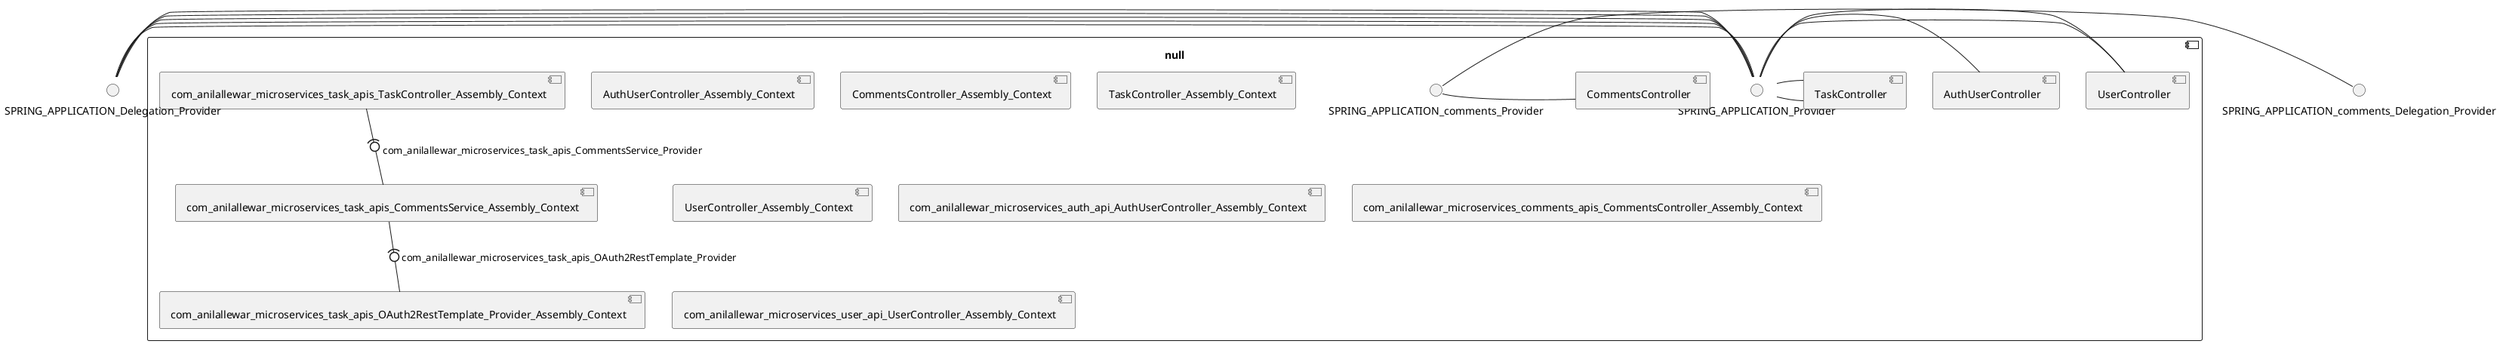 @startuml
skinparam fixCircleLabelOverlapping true
() SPRING_APPLICATION_Delegation_Provider
() SPRING_APPLICATION_comments_Delegation_Provider
component null {
SPRING_APPLICATION_Delegation_Provider - SPRING_APPLICATION_Provider
SPRING_APPLICATION_Provider - [UserController]
SPRING_APPLICATION_Delegation_Provider - SPRING_APPLICATION_Provider
SPRING_APPLICATION_Provider - [AuthUserController]
SPRING_APPLICATION_Delegation_Provider - SPRING_APPLICATION_Provider
SPRING_APPLICATION_Provider - [UserController]
SPRING_APPLICATION_Delegation_Provider - SPRING_APPLICATION_Provider
SPRING_APPLICATION_Provider - [TaskController]
SPRING_APPLICATION_Delegation_Provider - SPRING_APPLICATION_Provider
SPRING_APPLICATION_Provider - [TaskController]
SPRING_APPLICATION_comments_Delegation_Provider - SPRING_APPLICATION_comments_Provider
SPRING_APPLICATION_comments_Provider - [CommentsController]
[com_anilallewar_microservices_task_apis_TaskController_Assembly_Context] -(0- [com_anilallewar_microservices_task_apis_CommentsService_Assembly_Context] : com_anilallewar_microservices_task_apis_CommentsService_Provider
[com_anilallewar_microservices_task_apis_CommentsService_Assembly_Context] -(0- [com_anilallewar_microservices_task_apis_OAuth2RestTemplate_Provider_Assembly_Context] : com_anilallewar_microservices_task_apis_OAuth2RestTemplate_Provider
[AuthUserController_Assembly_Context] [[anilallewar-microservices-basics-spring-boot.repository#_WkejSry5Ee6BTJkDzAh3IA]]
[CommentsController_Assembly_Context] [[anilallewar-microservices-basics-spring-boot.repository#_WkejSry5Ee6BTJkDzAh3IA]]
[TaskController_Assembly_Context] [[anilallewar-microservices-basics-spring-boot.repository#_WkejSry5Ee6BTJkDzAh3IA]]
[UserController_Assembly_Context] [[anilallewar-microservices-basics-spring-boot.repository#_WkejSry5Ee6BTJkDzAh3IA]]
[com_anilallewar_microservices_auth_api_AuthUserController_Assembly_Context] [[anilallewar-microservices-basics-spring-boot.repository#_WkejSry5Ee6BTJkDzAh3IA]]
[com_anilallewar_microservices_comments_apis_CommentsController_Assembly_Context] [[anilallewar-microservices-basics-spring-boot.repository#_WkejSry5Ee6BTJkDzAh3IA]]
[com_anilallewar_microservices_task_apis_CommentsService_Assembly_Context] [[anilallewar-microservices-basics-spring-boot.repository#_WkejSry5Ee6BTJkDzAh3IA]]
[com_anilallewar_microservices_task_apis_OAuth2RestTemplate_Provider_Assembly_Context] [[anilallewar-microservices-basics-spring-boot.repository#_WkejSry5Ee6BTJkDzAh3IA]]
[com_anilallewar_microservices_task_apis_TaskController_Assembly_Context] [[anilallewar-microservices-basics-spring-boot.repository#_WkejSry5Ee6BTJkDzAh3IA]]
[com_anilallewar_microservices_user_api_UserController_Assembly_Context] [[anilallewar-microservices-basics-spring-boot.repository#_WkejSry5Ee6BTJkDzAh3IA]]
}

@enduml
